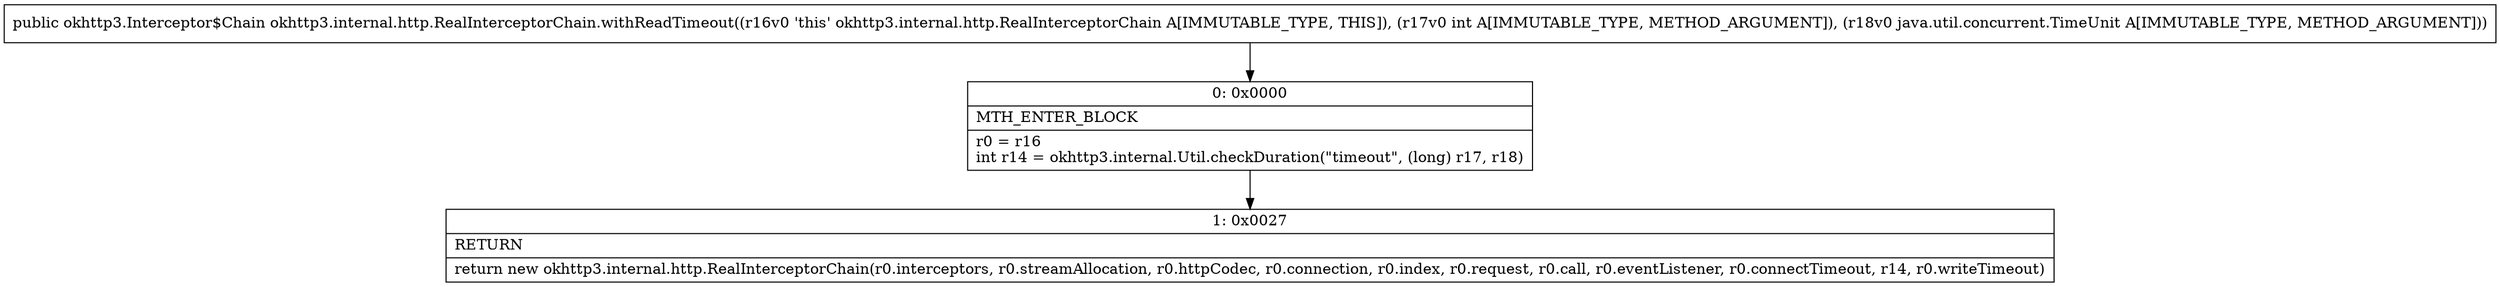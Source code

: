 digraph "CFG forokhttp3.internal.http.RealInterceptorChain.withReadTimeout(ILjava\/util\/concurrent\/TimeUnit;)Lokhttp3\/Interceptor$Chain;" {
Node_0 [shape=record,label="{0\:\ 0x0000|MTH_ENTER_BLOCK\l|r0 = r16\lint r14 = okhttp3.internal.Util.checkDuration(\"timeout\", (long) r17, r18)\l}"];
Node_1 [shape=record,label="{1\:\ 0x0027|RETURN\l|return new okhttp3.internal.http.RealInterceptorChain(r0.interceptors, r0.streamAllocation, r0.httpCodec, r0.connection, r0.index, r0.request, r0.call, r0.eventListener, r0.connectTimeout, r14, r0.writeTimeout)\l}"];
MethodNode[shape=record,label="{public okhttp3.Interceptor$Chain okhttp3.internal.http.RealInterceptorChain.withReadTimeout((r16v0 'this' okhttp3.internal.http.RealInterceptorChain A[IMMUTABLE_TYPE, THIS]), (r17v0 int A[IMMUTABLE_TYPE, METHOD_ARGUMENT]), (r18v0 java.util.concurrent.TimeUnit A[IMMUTABLE_TYPE, METHOD_ARGUMENT])) }"];
MethodNode -> Node_0;
Node_0 -> Node_1;
}

